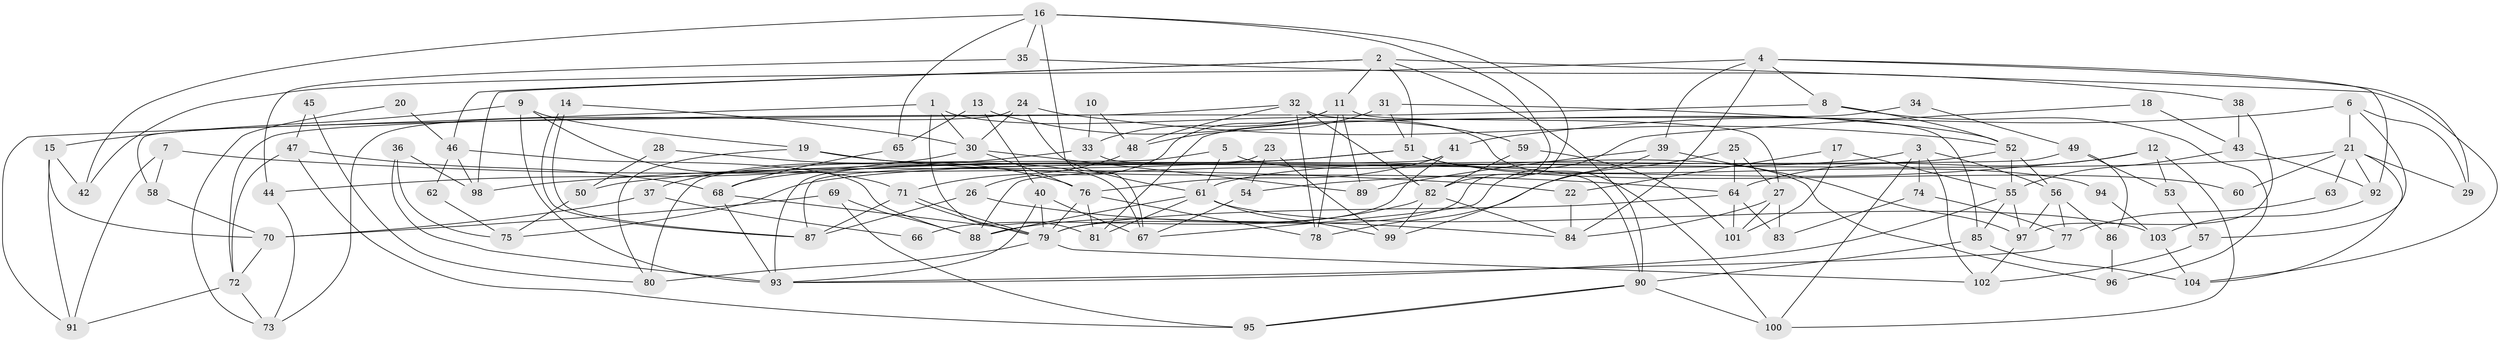 // coarse degree distribution, {9: 0.0975609756097561, 14: 0.024390243902439025, 13: 0.04878048780487805, 11: 0.024390243902439025, 3: 0.17073170731707318, 10: 0.04878048780487805, 4: 0.24390243902439024, 7: 0.04878048780487805, 8: 0.07317073170731707, 6: 0.04878048780487805, 5: 0.0975609756097561, 12: 0.024390243902439025, 2: 0.04878048780487805}
// Generated by graph-tools (version 1.1) at 2025/19/03/04/25 18:19:00]
// undirected, 104 vertices, 208 edges
graph export_dot {
graph [start="1"]
  node [color=gray90,style=filled];
  1;
  2;
  3;
  4;
  5;
  6;
  7;
  8;
  9;
  10;
  11;
  12;
  13;
  14;
  15;
  16;
  17;
  18;
  19;
  20;
  21;
  22;
  23;
  24;
  25;
  26;
  27;
  28;
  29;
  30;
  31;
  32;
  33;
  34;
  35;
  36;
  37;
  38;
  39;
  40;
  41;
  42;
  43;
  44;
  45;
  46;
  47;
  48;
  49;
  50;
  51;
  52;
  53;
  54;
  55;
  56;
  57;
  58;
  59;
  60;
  61;
  62;
  63;
  64;
  65;
  66;
  67;
  68;
  69;
  70;
  71;
  72;
  73;
  74;
  75;
  76;
  77;
  78;
  79;
  80;
  81;
  82;
  83;
  84;
  85;
  86;
  87;
  88;
  89;
  90;
  91;
  92;
  93;
  94;
  95;
  96;
  97;
  98;
  99;
  100;
  101;
  102;
  103;
  104;
  1 -- 100;
  1 -- 81;
  1 -- 30;
  1 -- 91;
  2 -- 11;
  2 -- 90;
  2 -- 46;
  2 -- 51;
  2 -- 98;
  2 -- 104;
  3 -- 74;
  3 -- 102;
  3 -- 56;
  3 -- 75;
  3 -- 100;
  4 -- 42;
  4 -- 8;
  4 -- 29;
  4 -- 39;
  4 -- 84;
  4 -- 92;
  5 -- 61;
  5 -- 80;
  5 -- 96;
  6 -- 21;
  6 -- 29;
  6 -- 41;
  6 -- 57;
  7 -- 22;
  7 -- 91;
  7 -- 58;
  8 -- 52;
  8 -- 96;
  8 -- 72;
  9 -- 93;
  9 -- 71;
  9 -- 15;
  9 -- 19;
  10 -- 33;
  10 -- 48;
  11 -- 89;
  11 -- 78;
  11 -- 26;
  11 -- 27;
  11 -- 33;
  12 -- 64;
  12 -- 100;
  12 -- 53;
  12 -- 54;
  13 -- 59;
  13 -- 65;
  13 -- 40;
  14 -- 30;
  14 -- 87;
  14 -- 87;
  15 -- 91;
  15 -- 42;
  15 -- 70;
  16 -- 79;
  16 -- 82;
  16 -- 35;
  16 -- 42;
  16 -- 65;
  16 -- 67;
  17 -- 55;
  17 -- 101;
  17 -- 22;
  18 -- 67;
  18 -- 43;
  19 -- 67;
  19 -- 64;
  19 -- 80;
  20 -- 46;
  20 -- 73;
  21 -- 104;
  21 -- 92;
  21 -- 29;
  21 -- 50;
  21 -- 60;
  21 -- 63;
  22 -- 84;
  23 -- 54;
  23 -- 99;
  23 -- 93;
  24 -- 73;
  24 -- 52;
  24 -- 30;
  24 -- 61;
  25 -- 27;
  25 -- 64;
  25 -- 78;
  26 -- 87;
  26 -- 84;
  27 -- 84;
  27 -- 83;
  27 -- 101;
  28 -- 50;
  28 -- 76;
  30 -- 44;
  30 -- 76;
  30 -- 89;
  31 -- 48;
  31 -- 52;
  31 -- 51;
  32 -- 82;
  32 -- 78;
  32 -- 48;
  32 -- 58;
  32 -- 85;
  33 -- 90;
  33 -- 37;
  34 -- 49;
  34 -- 81;
  35 -- 38;
  35 -- 44;
  36 -- 93;
  36 -- 98;
  36 -- 75;
  37 -- 70;
  37 -- 66;
  38 -- 43;
  38 -- 97;
  39 -- 99;
  39 -- 89;
  39 -- 97;
  40 -- 93;
  40 -- 67;
  40 -- 79;
  41 -- 76;
  41 -- 66;
  41 -- 87;
  43 -- 92;
  43 -- 55;
  44 -- 73;
  45 -- 80;
  45 -- 47;
  46 -- 98;
  46 -- 62;
  46 -- 88;
  47 -- 68;
  47 -- 72;
  47 -- 95;
  48 -- 71;
  49 -- 88;
  49 -- 53;
  49 -- 86;
  50 -- 75;
  51 -- 60;
  51 -- 68;
  51 -- 94;
  51 -- 98;
  52 -- 61;
  52 -- 56;
  52 -- 55;
  53 -- 57;
  54 -- 67;
  55 -- 93;
  55 -- 85;
  55 -- 97;
  56 -- 97;
  56 -- 77;
  56 -- 86;
  57 -- 102;
  58 -- 70;
  59 -- 82;
  59 -- 101;
  61 -- 88;
  61 -- 81;
  61 -- 99;
  61 -- 103;
  62 -- 75;
  63 -- 77;
  64 -- 79;
  64 -- 83;
  64 -- 101;
  65 -- 68;
  68 -- 79;
  68 -- 93;
  69 -- 70;
  69 -- 95;
  69 -- 88;
  70 -- 72;
  71 -- 79;
  71 -- 79;
  71 -- 87;
  72 -- 73;
  72 -- 91;
  74 -- 83;
  74 -- 77;
  76 -- 79;
  76 -- 78;
  76 -- 81;
  77 -- 93;
  79 -- 80;
  79 -- 102;
  82 -- 84;
  82 -- 88;
  82 -- 99;
  85 -- 90;
  85 -- 104;
  86 -- 96;
  90 -- 95;
  90 -- 95;
  90 -- 100;
  92 -- 103;
  94 -- 103;
  97 -- 102;
  103 -- 104;
}
